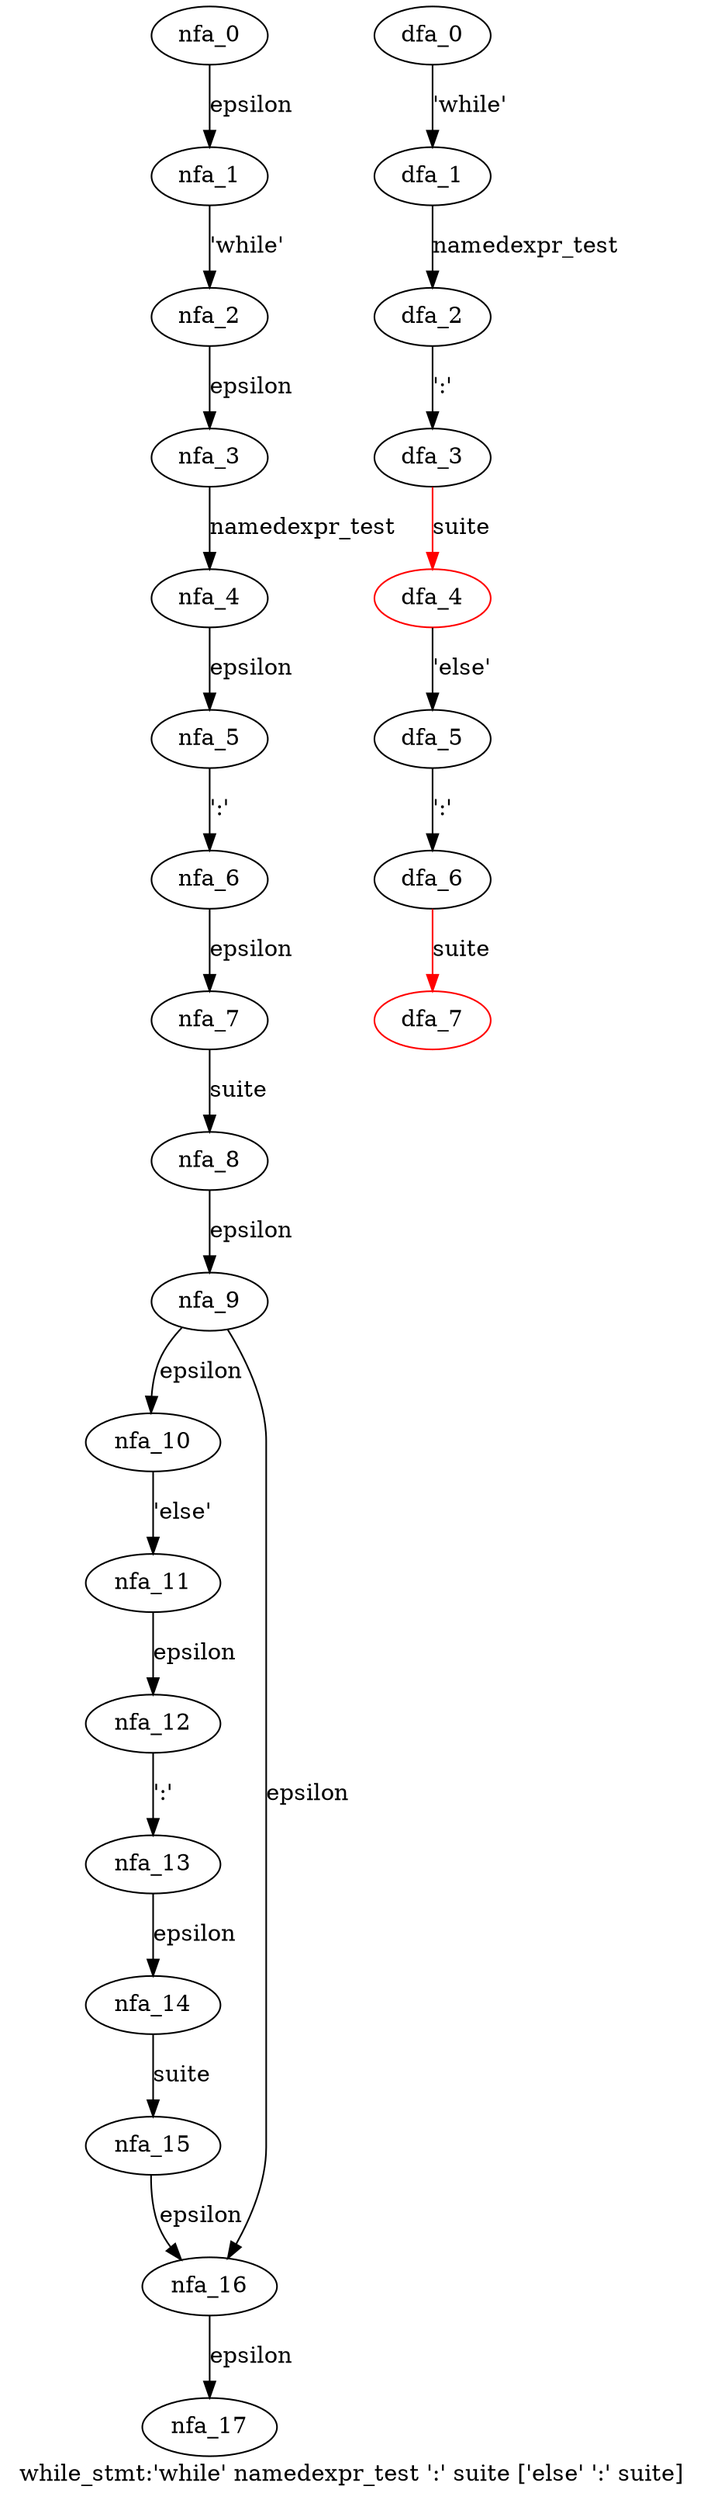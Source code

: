 digraph while_stmt {
 graph[label="while_stmt:'while' namedexpr_test ':' suite ['else' ':' suite]"]
 subgraph while_stmt_nfa {
  nfa_0->nfa_1[label="epsilon"]
  nfa_1->nfa_2[label="'while'"]
  nfa_2->nfa_3[label="epsilon"]
  nfa_3->nfa_4[label="namedexpr_test"]
  nfa_4->nfa_5[label="epsilon"]
  nfa_5->nfa_6[label="':'"]
  nfa_6->nfa_7[label="epsilon"]
  nfa_7->nfa_8[label="suite"]
  nfa_8->nfa_9[label="epsilon"]
  nfa_9->nfa_10[label="epsilon"]
  nfa_10->nfa_11[label="'else'"]
  nfa_11->nfa_12[label="epsilon"]
  nfa_12->nfa_13[label="':'"]
  nfa_13->nfa_14[label="epsilon"]
  nfa_14->nfa_15[label="suite"]
  nfa_15->nfa_16[label="epsilon"]
  nfa_16->nfa_17[label="epsilon"]
  nfa_9->nfa_16[label="epsilon"]
  }
 subgraph while_stmt_dfa {
  dfa_0->dfa_1[label="'while'"]
  dfa_1->dfa_2[label="namedexpr_test"]
  dfa_2->dfa_3[label="':'"]
  dfa_3->dfa_4[label="suite",color=red]
  dfa_4->dfa_5[label="'else'"]
  dfa_5->dfa_6[label="':'"]
  dfa_6->dfa_7[label="suite",color=red]
  dfa_4[color=red]
  dfa_7[color=red]
  }
}
